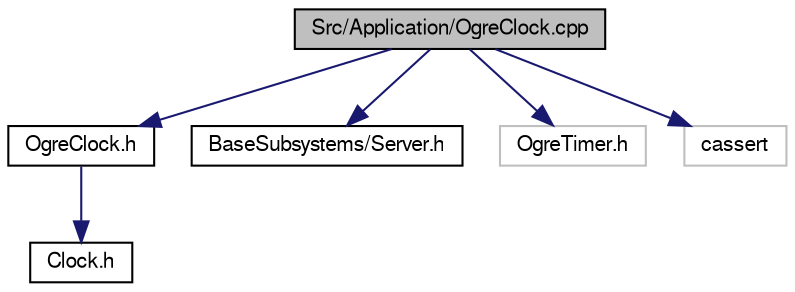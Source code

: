 digraph "Src/Application/OgreClock.cpp"
{
  edge [fontname="FreeSans",fontsize="10",labelfontname="FreeSans",labelfontsize="10"];
  node [fontname="FreeSans",fontsize="10",shape=record];
  Node1 [label="Src/Application/OgreClock.cpp",height=0.2,width=0.4,color="black", fillcolor="grey75", style="filled", fontcolor="black"];
  Node1 -> Node2 [color="midnightblue",fontsize="10",style="solid",fontname="FreeSans"];
  Node2 [label="OgreClock.h",height=0.2,width=0.4,color="black", fillcolor="white", style="filled",URL="$_ogre_clock_8h.html",tooltip="Contiene la declaración de un temporizador basado en Ogre. "];
  Node2 -> Node3 [color="midnightblue",fontsize="10",style="solid",fontname="FreeSans"];
  Node3 [label="Clock.h",height=0.2,width=0.4,color="black", fillcolor="white", style="filled",URL="$_clock_8h.html",tooltip="Contiene la declaración de un interfaz para un temporizador. "];
  Node1 -> Node4 [color="midnightblue",fontsize="10",style="solid",fontname="FreeSans"];
  Node4 [label="BaseSubsystems/Server.h",height=0.2,width=0.4,color="black", fillcolor="white", style="filled",URL="$_base_subsystems_2_server_8h_source.html"];
  Node1 -> Node5 [color="midnightblue",fontsize="10",style="solid",fontname="FreeSans"];
  Node5 [label="OgreTimer.h",height=0.2,width=0.4,color="grey75", fillcolor="white", style="filled"];
  Node1 -> Node6 [color="midnightblue",fontsize="10",style="solid",fontname="FreeSans"];
  Node6 [label="cassert",height=0.2,width=0.4,color="grey75", fillcolor="white", style="filled"];
}
